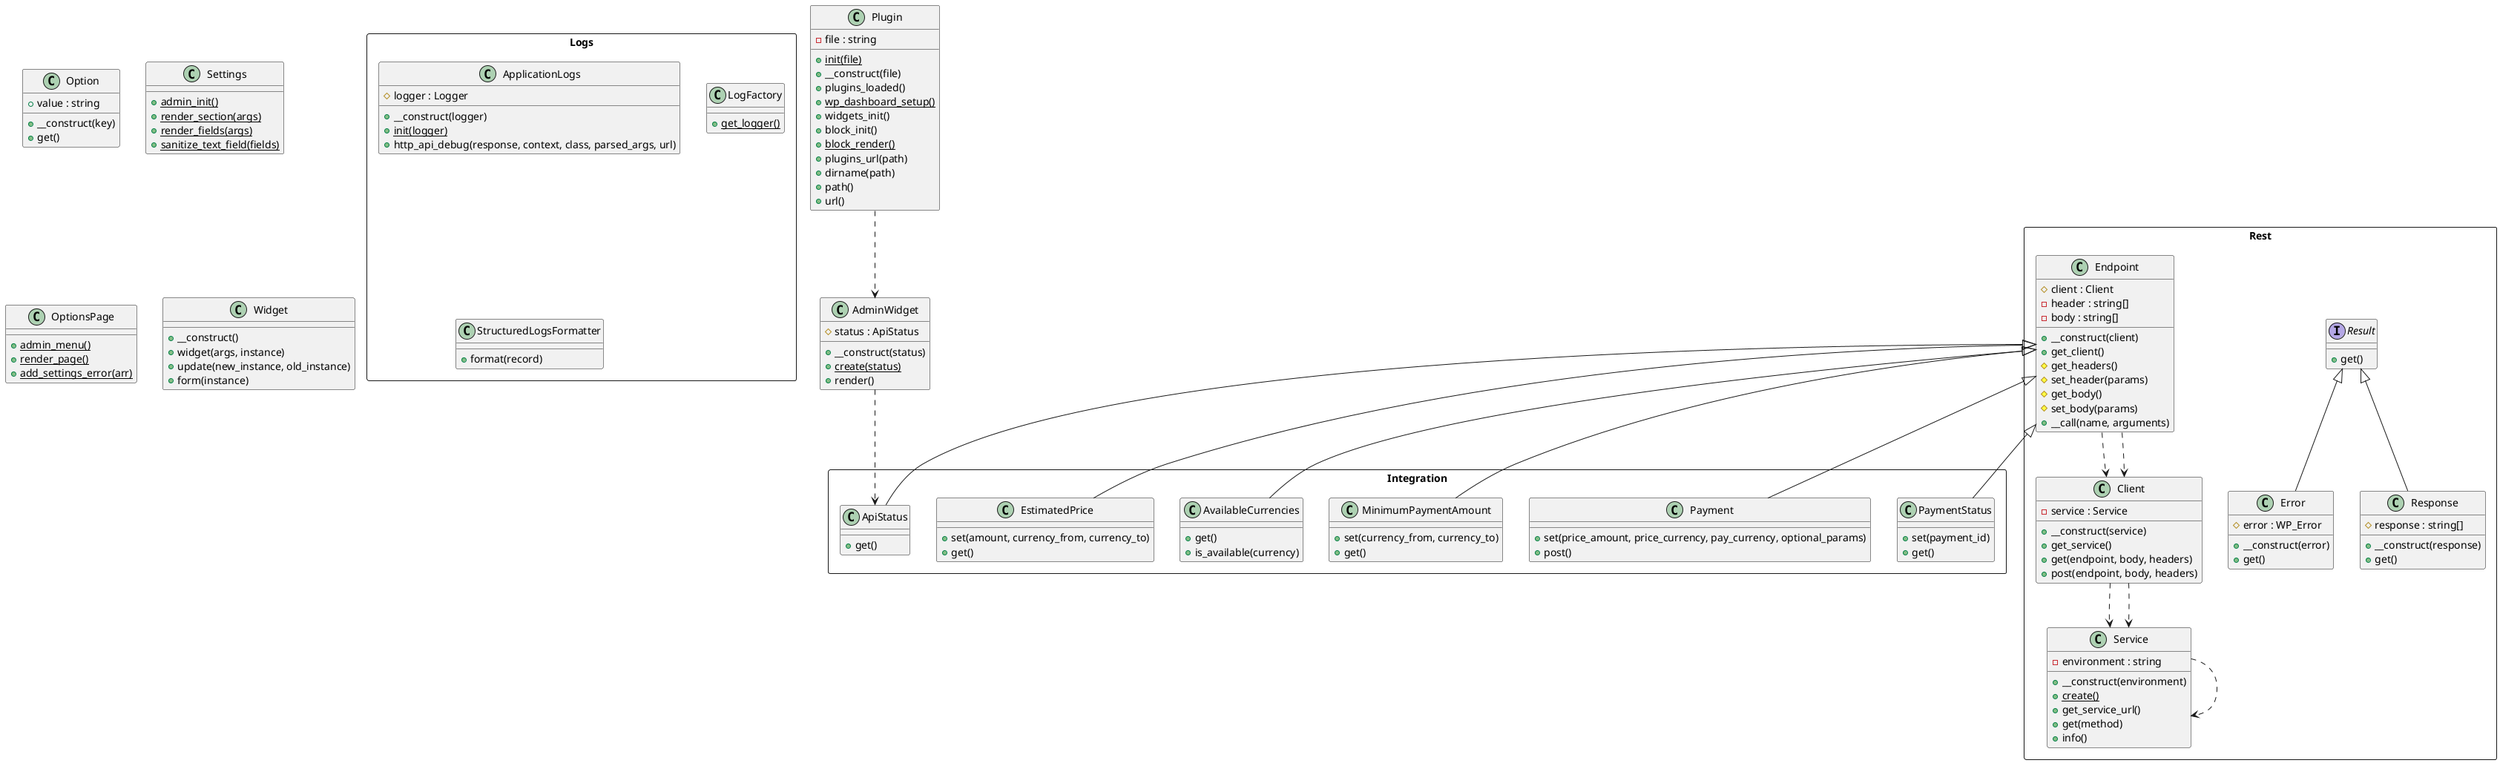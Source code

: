 @startuml class-diagram
  class Option {
    +value : string
    +__construct(key)
    +get()
  }
  class Settings {
    {static} +admin_init()
    {static} +render_section(args)
    {static} +render_fields(args)
    {static} +sanitize_text_field(fields)
  }
  class Plugin {
    -file : string
    {static} +init(file)
    +__construct(file)
    +plugins_loaded()
    {static} +wp_dashboard_setup()
    +widgets_init()
    +block_init()
    {static} +block_render()
    +plugins_url(path)
    +dirname(path)
    +path()
    +url()
  }
  class AdminWidget {
    #status : ApiStatus
    +__construct(status)
    {static} +create(status)
    +render()
  }
  class OptionsPage {
    {static} +admin_menu()
    {static} +render_page()
    {static} +add_settings_error(arr)
  }
  class Widget {
    +__construct()
    +widget(args, instance)
    +update(new_instance, old_instance)
    +form(instance)
  }
  package Integration as Integration <<Rectangle>> {
    class Integration.ApiStatus {
      +get()
    }
    class Integration.Payment {
      +set(price_amount, price_currency, pay_currency, optional_params)
      +post()
    }
    class Integration.MinimumPaymentAmount {
      +set(currency_from, currency_to)
      +get()
    }
    class Integration.AvailableCurrencies {
      +get()
      +is_available(currency)
    }
    class Integration.EstimatedPrice {
      +set(amount, currency_from, currency_to)
      +get()
    }
    class Integration.PaymentStatus {
      +set(payment_id)
      +get()
    }
  }
  package Logs as Logs <<Rectangle>> {
    class Logs.ApplicationLogs {
      #logger : Logger
      +__construct(logger)
      {static} +init(logger)
      +http_api_debug(response, context, class, parsed_args, url)
    }
    class Logs.LogFactory {
      {static} +get_logger()
    }
    class Logs.StructuredLogsFormatter {
      +format(record)
    }
  }
  package Rest as Rest <<Rectangle>> {
    interface Rest.Result {
      +get()
    }
    class Rest.Error {
      #error : WP_Error
      +__construct(error)
      +get()
    }
    class Rest.Service {
      -environment : string
      +__construct(environment)
      {static} +create()
      +get_service_url()
      +get(method)
      +info()
    }
    class Rest.Client {
      -service : Service
      +__construct(service)
      +get_service()
      +get(endpoint, body, headers)
      +post(endpoint, body, headers)
    }
    class Rest.Response {
      #response : string[]
      +__construct(response)
      +get()
    }
    class Rest.Endpoint {
      #client : Client
      -header : string[]
      -body : string[]
      +__construct(client)
      +get_client()
      #get_headers()
      #set_header(params)
      #get_body()
      #set_body(params)
      +__call(name, arguments)
    }
  }
  AdminWidget ..> Integration.ApiStatus
  Plugin ..> AdminWidget
  Rest.Client ..> Rest.Service
  Rest.Client ..> Rest.Service
  Rest.Endpoint ..> Rest.Client
  Rest.Endpoint ..> Rest.Client
  Rest.Endpoint <|-- Integration.ApiStatus
  Rest.Endpoint <|-- Integration.AvailableCurrencies
  Rest.Endpoint <|-- Integration.EstimatedPrice
  Rest.Endpoint <|-- Integration.MinimumPaymentAmount
  Rest.Endpoint <|-- Integration.Payment
  Rest.Endpoint <|-- Integration.PaymentStatus
  Rest.Result <|-- Rest.Error
  Rest.Result <|-- Rest.Response
  Rest.Service ..> Rest.Service
@enduml
